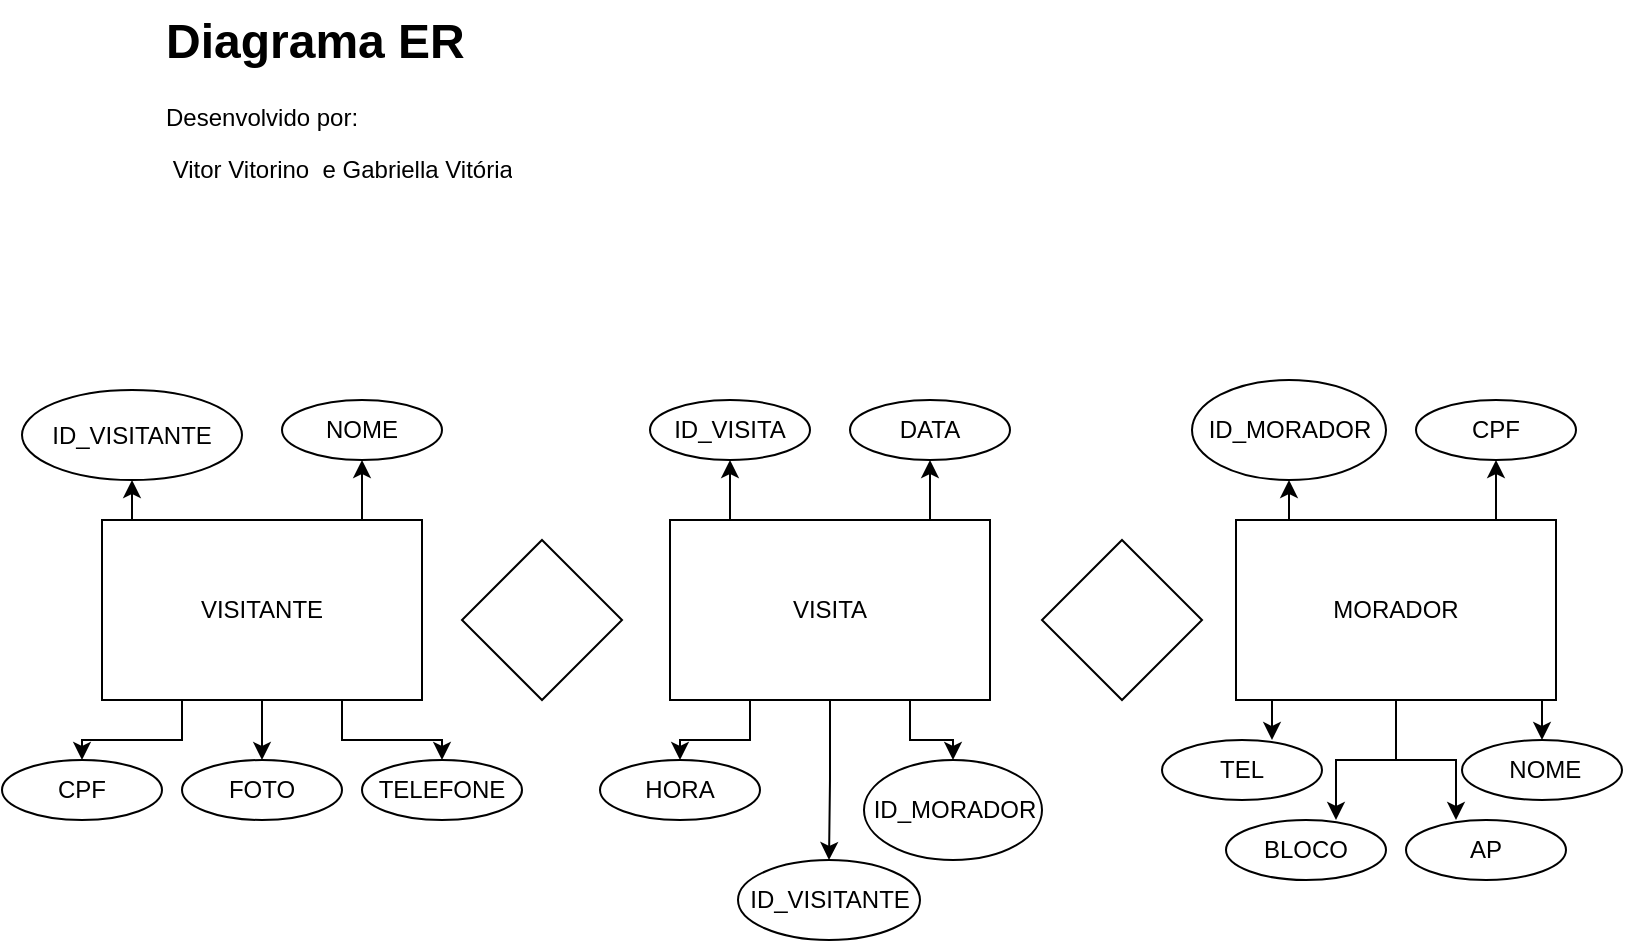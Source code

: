 <mxfile version="26.0.16">
  <diagram name="Página-1" id="p5n7T6RllIl4txyxJbvd">
    <mxGraphModel dx="1290" dy="691" grid="1" gridSize="10" guides="1" tooltips="1" connect="1" arrows="1" fold="1" page="1" pageScale="1" pageWidth="827" pageHeight="1169" math="0" shadow="0">
      <root>
        <mxCell id="0" />
        <mxCell id="1" parent="0" />
        <mxCell id="sExM6d3Ox2T_a3n4r-fm-123" style="edgeStyle=orthogonalEdgeStyle;rounded=0;orthogonalLoop=1;jettySize=auto;html=1;exitX=0.25;exitY=0;exitDx=0;exitDy=0;entryX=0.5;entryY=1;entryDx=0;entryDy=0;" edge="1" parent="1" source="sExM6d3Ox2T_a3n4r-fm-34" target="sExM6d3Ox2T_a3n4r-fm-36">
          <mxGeometry relative="1" as="geometry" />
        </mxCell>
        <mxCell id="sExM6d3Ox2T_a3n4r-fm-124" style="edgeStyle=orthogonalEdgeStyle;rounded=0;orthogonalLoop=1;jettySize=auto;html=1;exitX=0.75;exitY=0;exitDx=0;exitDy=0;entryX=0.5;entryY=1;entryDx=0;entryDy=0;" edge="1" parent="1" source="sExM6d3Ox2T_a3n4r-fm-34" target="sExM6d3Ox2T_a3n4r-fm-96">
          <mxGeometry relative="1" as="geometry" />
        </mxCell>
        <mxCell id="sExM6d3Ox2T_a3n4r-fm-125" style="edgeStyle=orthogonalEdgeStyle;rounded=0;orthogonalLoop=1;jettySize=auto;html=1;exitX=0.5;exitY=1;exitDx=0;exitDy=0;entryX=0.5;entryY=0;entryDx=0;entryDy=0;" edge="1" parent="1" source="sExM6d3Ox2T_a3n4r-fm-34" target="sExM6d3Ox2T_a3n4r-fm-83">
          <mxGeometry relative="1" as="geometry" />
        </mxCell>
        <mxCell id="sExM6d3Ox2T_a3n4r-fm-126" style="edgeStyle=orthogonalEdgeStyle;rounded=0;orthogonalLoop=1;jettySize=auto;html=1;exitX=0.25;exitY=1;exitDx=0;exitDy=0;entryX=0.5;entryY=0;entryDx=0;entryDy=0;" edge="1" parent="1" source="sExM6d3Ox2T_a3n4r-fm-34" target="sExM6d3Ox2T_a3n4r-fm-84">
          <mxGeometry relative="1" as="geometry" />
        </mxCell>
        <mxCell id="sExM6d3Ox2T_a3n4r-fm-127" style="edgeStyle=orthogonalEdgeStyle;rounded=0;orthogonalLoop=1;jettySize=auto;html=1;exitX=0.75;exitY=1;exitDx=0;exitDy=0;entryX=0.5;entryY=0;entryDx=0;entryDy=0;" edge="1" parent="1" source="sExM6d3Ox2T_a3n4r-fm-34" target="sExM6d3Ox2T_a3n4r-fm-82">
          <mxGeometry relative="1" as="geometry" />
        </mxCell>
        <mxCell id="sExM6d3Ox2T_a3n4r-fm-34" value="" style="rounded=0;whiteSpace=wrap;html=1;" vertex="1" parent="1">
          <mxGeometry x="50" y="290" width="160" height="90" as="geometry" />
        </mxCell>
        <mxCell id="sExM6d3Ox2T_a3n4r-fm-35" value="&lt;h1 style=&quot;margin-top: 0px;&quot;&gt;Diagrama ER&lt;/h1&gt;&lt;p&gt;Desenvolvido por:&lt;/p&gt;&lt;p&gt;&amp;nbsp;Vitor Vitorino&amp;nbsp; e&amp;nbsp;&lt;span style=&quot;background-color: transparent; color: light-dark(rgb(0, 0, 0), rgb(255, 255, 255));&quot;&gt;Gabriella Vitória&lt;/span&gt;&lt;/p&gt;" style="text;html=1;whiteSpace=wrap;overflow=hidden;rounded=0;" vertex="1" parent="1">
          <mxGeometry x="80" y="30" width="180" height="120" as="geometry" />
        </mxCell>
        <mxCell id="sExM6d3Ox2T_a3n4r-fm-36" value="" style="ellipse;whiteSpace=wrap;html=1;" vertex="1" parent="1">
          <mxGeometry x="10" y="225" width="110" height="45" as="geometry" />
        </mxCell>
        <mxCell id="sExM6d3Ox2T_a3n4r-fm-37" value="" style="ellipse;whiteSpace=wrap;html=1;" vertex="1" parent="1">
          <mxGeometry x="140" y="230" width="80" height="30" as="geometry" />
        </mxCell>
        <mxCell id="sExM6d3Ox2T_a3n4r-fm-38" value="" style="ellipse;whiteSpace=wrap;html=1;" vertex="1" parent="1">
          <mxGeometry x="180" y="410" width="80" height="30" as="geometry" />
        </mxCell>
        <mxCell id="sExM6d3Ox2T_a3n4r-fm-39" value="" style="ellipse;whiteSpace=wrap;html=1;" vertex="1" parent="1">
          <mxGeometry x="90" y="410" width="80" height="30" as="geometry" />
        </mxCell>
        <mxCell id="sExM6d3Ox2T_a3n4r-fm-40" value="" style="ellipse;whiteSpace=wrap;html=1;" vertex="1" parent="1">
          <mxGeometry y="410" width="80" height="30" as="geometry" />
        </mxCell>
        <mxCell id="sExM6d3Ox2T_a3n4r-fm-128" style="edgeStyle=orthogonalEdgeStyle;rounded=0;orthogonalLoop=1;jettySize=auto;html=1;exitX=0.25;exitY=0;exitDx=0;exitDy=0;entryX=0.5;entryY=1;entryDx=0;entryDy=0;" edge="1" parent="1" source="sExM6d3Ox2T_a3n4r-fm-59" target="sExM6d3Ox2T_a3n4r-fm-80">
          <mxGeometry relative="1" as="geometry" />
        </mxCell>
        <mxCell id="sExM6d3Ox2T_a3n4r-fm-129" style="edgeStyle=orthogonalEdgeStyle;rounded=0;orthogonalLoop=1;jettySize=auto;html=1;exitX=0.75;exitY=0;exitDx=0;exitDy=0;entryX=0.5;entryY=1;entryDx=0;entryDy=0;" edge="1" parent="1" source="sExM6d3Ox2T_a3n4r-fm-59" target="sExM6d3Ox2T_a3n4r-fm-79">
          <mxGeometry relative="1" as="geometry" />
        </mxCell>
        <mxCell id="sExM6d3Ox2T_a3n4r-fm-130" style="edgeStyle=orthogonalEdgeStyle;rounded=0;orthogonalLoop=1;jettySize=auto;html=1;exitX=0.5;exitY=1;exitDx=0;exitDy=0;entryX=0.5;entryY=0;entryDx=0;entryDy=0;" edge="1" parent="1" source="sExM6d3Ox2T_a3n4r-fm-59" target="sExM6d3Ox2T_a3n4r-fm-115">
          <mxGeometry relative="1" as="geometry" />
        </mxCell>
        <mxCell id="sExM6d3Ox2T_a3n4r-fm-131" style="edgeStyle=orthogonalEdgeStyle;rounded=0;orthogonalLoop=1;jettySize=auto;html=1;exitX=0.25;exitY=1;exitDx=0;exitDy=0;entryX=0.5;entryY=0;entryDx=0;entryDy=0;" edge="1" parent="1" source="sExM6d3Ox2T_a3n4r-fm-59" target="sExM6d3Ox2T_a3n4r-fm-119">
          <mxGeometry relative="1" as="geometry" />
        </mxCell>
        <mxCell id="sExM6d3Ox2T_a3n4r-fm-132" style="edgeStyle=orthogonalEdgeStyle;rounded=0;orthogonalLoop=1;jettySize=auto;html=1;exitX=0.75;exitY=1;exitDx=0;exitDy=0;entryX=0.5;entryY=0;entryDx=0;entryDy=0;" edge="1" parent="1" source="sExM6d3Ox2T_a3n4r-fm-59" target="sExM6d3Ox2T_a3n4r-fm-117">
          <mxGeometry relative="1" as="geometry">
            <Array as="points">
              <mxPoint x="454" y="400" />
              <mxPoint x="476" y="400" />
            </Array>
          </mxGeometry>
        </mxCell>
        <mxCell id="sExM6d3Ox2T_a3n4r-fm-59" value="" style="rounded=0;whiteSpace=wrap;html=1;" vertex="1" parent="1">
          <mxGeometry x="334" y="290" width="160" height="90" as="geometry" />
        </mxCell>
        <mxCell id="sExM6d3Ox2T_a3n4r-fm-60" value="" style="ellipse;whiteSpace=wrap;html=1;" vertex="1" parent="1">
          <mxGeometry x="324" y="230" width="80" height="30" as="geometry" />
        </mxCell>
        <mxCell id="sExM6d3Ox2T_a3n4r-fm-61" value="" style="ellipse;whiteSpace=wrap;html=1;" vertex="1" parent="1">
          <mxGeometry x="424" y="230" width="80" height="30" as="geometry" />
        </mxCell>
        <mxCell id="sExM6d3Ox2T_a3n4r-fm-133" style="edgeStyle=orthogonalEdgeStyle;rounded=0;orthogonalLoop=1;jettySize=auto;html=1;exitX=0.25;exitY=0;exitDx=0;exitDy=0;entryX=0.5;entryY=1;entryDx=0;entryDy=0;" edge="1" parent="1" source="sExM6d3Ox2T_a3n4r-fm-65" target="sExM6d3Ox2T_a3n4r-fm-66">
          <mxGeometry relative="1" as="geometry" />
        </mxCell>
        <mxCell id="sExM6d3Ox2T_a3n4r-fm-134" style="edgeStyle=orthogonalEdgeStyle;rounded=0;orthogonalLoop=1;jettySize=auto;html=1;exitX=0.75;exitY=0;exitDx=0;exitDy=0;entryX=0.5;entryY=1;entryDx=0;entryDy=0;" edge="1" parent="1" source="sExM6d3Ox2T_a3n4r-fm-65" target="sExM6d3Ox2T_a3n4r-fm-91">
          <mxGeometry relative="1" as="geometry" />
        </mxCell>
        <mxCell id="sExM6d3Ox2T_a3n4r-fm-135" style="edgeStyle=orthogonalEdgeStyle;rounded=0;orthogonalLoop=1;jettySize=auto;html=1;exitX=0.5;exitY=1;exitDx=0;exitDy=0;entryX=0.75;entryY=0;entryDx=0;entryDy=0;" edge="1" parent="1" source="sExM6d3Ox2T_a3n4r-fm-65" target="sExM6d3Ox2T_a3n4r-fm-87">
          <mxGeometry relative="1" as="geometry" />
        </mxCell>
        <mxCell id="sExM6d3Ox2T_a3n4r-fm-136" style="edgeStyle=orthogonalEdgeStyle;rounded=0;orthogonalLoop=1;jettySize=auto;html=1;exitX=0.5;exitY=1;exitDx=0;exitDy=0;entryX=0.25;entryY=0;entryDx=0;entryDy=0;" edge="1" parent="1" source="sExM6d3Ox2T_a3n4r-fm-65" target="sExM6d3Ox2T_a3n4r-fm-93">
          <mxGeometry relative="1" as="geometry" />
        </mxCell>
        <mxCell id="sExM6d3Ox2T_a3n4r-fm-137" style="edgeStyle=orthogonalEdgeStyle;rounded=0;orthogonalLoop=1;jettySize=auto;html=1;exitX=0.75;exitY=1;exitDx=0;exitDy=0;entryX=0.5;entryY=0;entryDx=0;entryDy=0;" edge="1" parent="1" source="sExM6d3Ox2T_a3n4r-fm-65" target="sExM6d3Ox2T_a3n4r-fm-92">
          <mxGeometry relative="1" as="geometry" />
        </mxCell>
        <mxCell id="sExM6d3Ox2T_a3n4r-fm-138" style="edgeStyle=orthogonalEdgeStyle;rounded=0;orthogonalLoop=1;jettySize=auto;html=1;exitX=0.25;exitY=1;exitDx=0;exitDy=0;entryX=0.75;entryY=0;entryDx=0;entryDy=0;" edge="1" parent="1" source="sExM6d3Ox2T_a3n4r-fm-65" target="sExM6d3Ox2T_a3n4r-fm-88">
          <mxGeometry relative="1" as="geometry" />
        </mxCell>
        <mxCell id="sExM6d3Ox2T_a3n4r-fm-65" value="" style="rounded=0;whiteSpace=wrap;html=1;" vertex="1" parent="1">
          <mxGeometry x="617" y="290" width="160" height="90" as="geometry" />
        </mxCell>
        <mxCell id="sExM6d3Ox2T_a3n4r-fm-66" value="" style="ellipse;whiteSpace=wrap;html=1;" vertex="1" parent="1">
          <mxGeometry x="595" y="220" width="97" height="50" as="geometry" />
        </mxCell>
        <mxCell id="sExM6d3Ox2T_a3n4r-fm-67" value="" style="ellipse;whiteSpace=wrap;html=1;" vertex="1" parent="1">
          <mxGeometry x="707" y="230" width="80" height="30" as="geometry" />
        </mxCell>
        <mxCell id="sExM6d3Ox2T_a3n4r-fm-68" value="" style="ellipse;whiteSpace=wrap;html=1;" vertex="1" parent="1">
          <mxGeometry x="730" y="400" width="80" height="30" as="geometry" />
        </mxCell>
        <mxCell id="sExM6d3Ox2T_a3n4r-fm-69" value="" style="ellipse;whiteSpace=wrap;html=1;" vertex="1" parent="1">
          <mxGeometry x="612" y="440" width="80" height="30" as="geometry" />
        </mxCell>
        <mxCell id="sExM6d3Ox2T_a3n4r-fm-70" value="" style="ellipse;whiteSpace=wrap;html=1;" vertex="1" parent="1">
          <mxGeometry x="580" y="400" width="80" height="30" as="geometry" />
        </mxCell>
        <mxCell id="sExM6d3Ox2T_a3n4r-fm-71" value="" style="ellipse;whiteSpace=wrap;html=1;" vertex="1" parent="1">
          <mxGeometry x="702" y="440" width="80" height="30" as="geometry" />
        </mxCell>
        <mxCell id="sExM6d3Ox2T_a3n4r-fm-72" value="" style="rhombus;whiteSpace=wrap;html=1;" vertex="1" parent="1">
          <mxGeometry x="520" y="300" width="80" height="80" as="geometry" />
        </mxCell>
        <mxCell id="sExM6d3Ox2T_a3n4r-fm-73" value="" style="rhombus;whiteSpace=wrap;html=1;" vertex="1" parent="1">
          <mxGeometry x="230" y="300" width="80" height="80" as="geometry" />
        </mxCell>
        <mxCell id="sExM6d3Ox2T_a3n4r-fm-74" value="VISITANTE&lt;span style=&quot;color: rgba(0, 0, 0, 0); font-family: monospace; font-size: 0px; text-align: start; text-wrap-mode: nowrap;&quot;&gt;%3CmxGraphModel%3E%3Croot%3E%3CmxCell%20id%3D%220%22%2F%3E%3CmxCell%20id%3D%221%22%20parent%3D%220%22%2F%3E%3CmxCell%20id%3D%222%22%20value%3D%22%22%20style%3D%22ellipse%3BwhiteSpace%3Dwrap%3Bhtml%3D1%3B%22%20vertex%3D%221%22%20parent%3D%221%22%3E%3CmxGeometry%20x%3D%22657%22%20y%3D%22410%22%20width%3D%2280%22%20height%3D%2230%22%20as%3D%22geometry%22%2F%3E%3C%2FmxCell%3E%3C%2Froot%3E%3C%2FmxGraphModel%3E&lt;/span&gt;" style="text;html=1;align=center;verticalAlign=middle;whiteSpace=wrap;rounded=0;" vertex="1" parent="1">
          <mxGeometry x="100" y="320" width="60" height="30" as="geometry" />
        </mxCell>
        <mxCell id="sExM6d3Ox2T_a3n4r-fm-75" value="MORADOR" style="text;html=1;align=center;verticalAlign=middle;whiteSpace=wrap;rounded=0;" vertex="1" parent="1">
          <mxGeometry x="667" y="320" width="60" height="30" as="geometry" />
        </mxCell>
        <mxCell id="sExM6d3Ox2T_a3n4r-fm-76" value="VISITA" style="text;html=1;align=center;verticalAlign=middle;whiteSpace=wrap;rounded=0;" vertex="1" parent="1">
          <mxGeometry x="384" y="320" width="60" height="30" as="geometry" />
        </mxCell>
        <mxCell id="sExM6d3Ox2T_a3n4r-fm-79" value="DATA" style="text;html=1;align=center;verticalAlign=middle;whiteSpace=wrap;rounded=0;" vertex="1" parent="1">
          <mxGeometry x="434" y="230" width="60" height="30" as="geometry" />
        </mxCell>
        <mxCell id="sExM6d3Ox2T_a3n4r-fm-80" value="ID_VISITA" style="text;html=1;align=center;verticalAlign=middle;whiteSpace=wrap;rounded=0;" vertex="1" parent="1">
          <mxGeometry x="334" y="230" width="60" height="30" as="geometry" />
        </mxCell>
        <mxCell id="sExM6d3Ox2T_a3n4r-fm-82" value="TELEFONE" style="text;html=1;align=center;verticalAlign=middle;whiteSpace=wrap;rounded=0;" vertex="1" parent="1">
          <mxGeometry x="190" y="410" width="60" height="30" as="geometry" />
        </mxCell>
        <mxCell id="sExM6d3Ox2T_a3n4r-fm-83" value="FOTO" style="text;html=1;align=center;verticalAlign=middle;whiteSpace=wrap;rounded=0;" vertex="1" parent="1">
          <mxGeometry x="100" y="410" width="60" height="30" as="geometry" />
        </mxCell>
        <mxCell id="sExM6d3Ox2T_a3n4r-fm-84" value="CPF" style="text;html=1;align=center;verticalAlign=middle;whiteSpace=wrap;rounded=0;" vertex="1" parent="1">
          <mxGeometry x="10" y="410" width="60" height="30" as="geometry" />
        </mxCell>
        <mxCell id="sExM6d3Ox2T_a3n4r-fm-85" style="edgeStyle=orthogonalEdgeStyle;rounded=0;orthogonalLoop=1;jettySize=auto;html=1;exitX=0.5;exitY=1;exitDx=0;exitDy=0;" edge="1" parent="1">
          <mxGeometry relative="1" as="geometry">
            <mxPoint x="180" y="260" as="sourcePoint" />
            <mxPoint x="180" y="260" as="targetPoint" />
          </mxGeometry>
        </mxCell>
        <mxCell id="sExM6d3Ox2T_a3n4r-fm-86" value="ID_MORADOR" style="text;html=1;align=center;verticalAlign=middle;whiteSpace=wrap;rounded=0;" vertex="1" parent="1">
          <mxGeometry x="613.5" y="230" width="60" height="30" as="geometry" />
        </mxCell>
        <mxCell id="sExM6d3Ox2T_a3n4r-fm-87" value="BLOCO" style="text;html=1;align=center;verticalAlign=middle;whiteSpace=wrap;rounded=0;" vertex="1" parent="1">
          <mxGeometry x="622" y="440" width="60" height="30" as="geometry" />
        </mxCell>
        <mxCell id="sExM6d3Ox2T_a3n4r-fm-88" value="TEL" style="text;html=1;align=center;verticalAlign=middle;whiteSpace=wrap;rounded=0;" vertex="1" parent="1">
          <mxGeometry x="590" y="400" width="60" height="30" as="geometry" />
        </mxCell>
        <mxCell id="sExM6d3Ox2T_a3n4r-fm-91" value="CPF" style="text;html=1;align=center;verticalAlign=middle;whiteSpace=wrap;rounded=0;" vertex="1" parent="1">
          <mxGeometry x="717" y="230" width="60" height="30" as="geometry" />
        </mxCell>
        <mxCell id="sExM6d3Ox2T_a3n4r-fm-92" value="&amp;nbsp;NOME" style="text;html=1;align=center;verticalAlign=middle;whiteSpace=wrap;rounded=0;" vertex="1" parent="1">
          <mxGeometry x="740" y="400" width="60" height="30" as="geometry" />
        </mxCell>
        <mxCell id="sExM6d3Ox2T_a3n4r-fm-93" value="AP" style="text;html=1;align=center;verticalAlign=middle;whiteSpace=wrap;rounded=0;" vertex="1" parent="1">
          <mxGeometry x="712" y="440" width="60" height="30" as="geometry" />
        </mxCell>
        <mxCell id="sExM6d3Ox2T_a3n4r-fm-96" value="NOME" style="text;html=1;align=center;verticalAlign=middle;whiteSpace=wrap;rounded=0;" vertex="1" parent="1">
          <mxGeometry x="150" y="230" width="60" height="30" as="geometry" />
        </mxCell>
        <mxCell id="sExM6d3Ox2T_a3n4r-fm-97" value="ID_VISITANTE" style="text;html=1;align=center;verticalAlign=middle;whiteSpace=wrap;rounded=0;" vertex="1" parent="1">
          <mxGeometry x="35" y="232.5" width="60" height="30" as="geometry" />
        </mxCell>
        <mxCell id="sExM6d3Ox2T_a3n4r-fm-115" value="" style="ellipse;whiteSpace=wrap;html=1;" vertex="1" parent="1">
          <mxGeometry x="368" y="460" width="91" height="40" as="geometry" />
        </mxCell>
        <mxCell id="sExM6d3Ox2T_a3n4r-fm-116" value="" style="ellipse;whiteSpace=wrap;html=1;" vertex="1" parent="1">
          <mxGeometry x="299" y="410" width="80" height="30" as="geometry" />
        </mxCell>
        <mxCell id="sExM6d3Ox2T_a3n4r-fm-117" value="" style="ellipse;whiteSpace=wrap;html=1;" vertex="1" parent="1">
          <mxGeometry x="431" y="410" width="89" height="50" as="geometry" />
        </mxCell>
        <mxCell id="sExM6d3Ox2T_a3n4r-fm-118" value="ID_VISITANTE" style="text;html=1;align=center;verticalAlign=middle;whiteSpace=wrap;rounded=0;" vertex="1" parent="1">
          <mxGeometry x="391.5" y="467.5" width="44" height="25" as="geometry" />
        </mxCell>
        <mxCell id="sExM6d3Ox2T_a3n4r-fm-119" value="HORA" style="text;html=1;align=center;verticalAlign=middle;whiteSpace=wrap;rounded=0;" vertex="1" parent="1">
          <mxGeometry x="309" y="410" width="60" height="30" as="geometry" />
        </mxCell>
        <mxCell id="sExM6d3Ox2T_a3n4r-fm-121" value="ID_MORADOR" style="text;html=1;align=center;verticalAlign=middle;whiteSpace=wrap;rounded=0;" vertex="1" parent="1">
          <mxGeometry x="450" y="420" width="53" height="30" as="geometry" />
        </mxCell>
      </root>
    </mxGraphModel>
  </diagram>
</mxfile>
